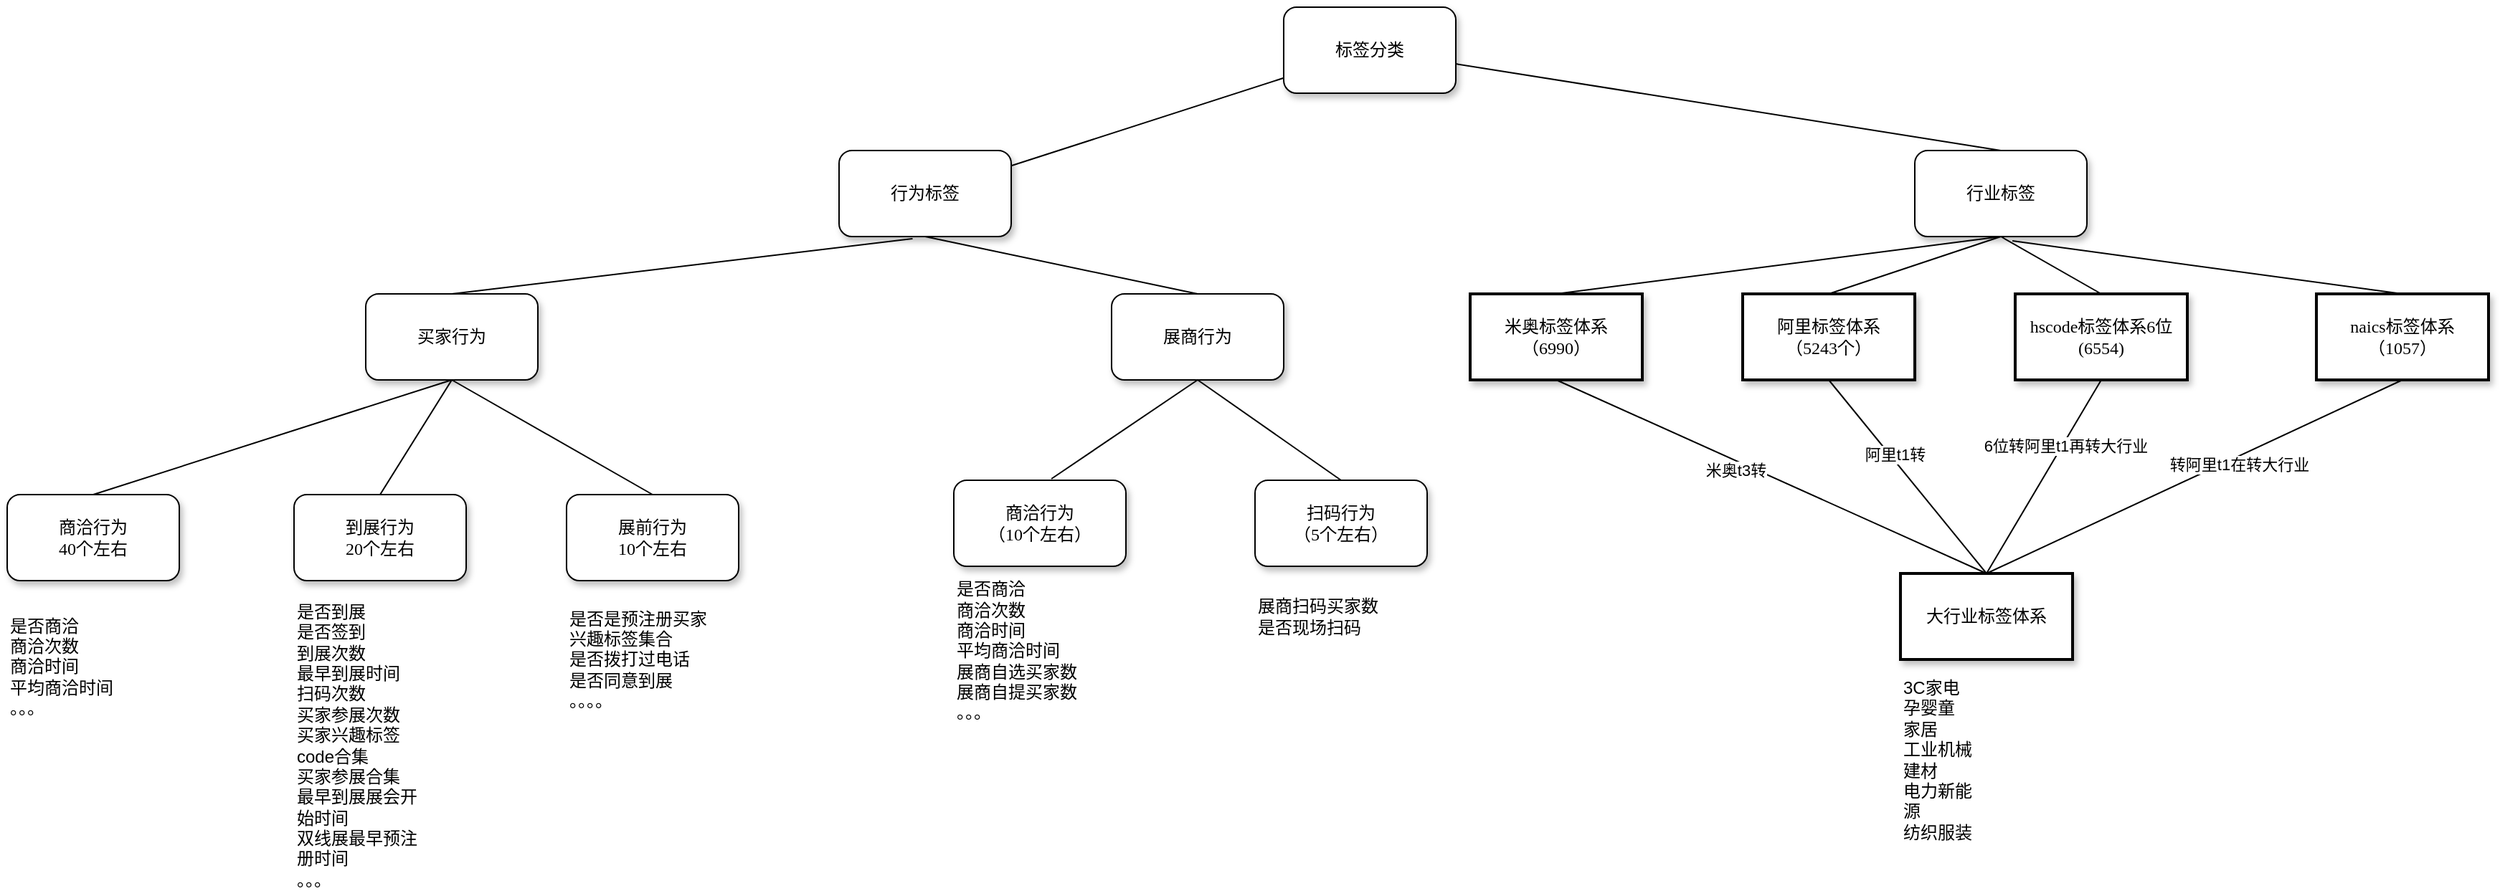 <mxfile version="21.5.0" type="github">
  <diagram name="Page-1" id="10a91c8b-09ff-31b1-d368-03940ed4cc9e">
    <mxGraphModel dx="3069" dy="1775" grid="1" gridSize="10" guides="1" tooltips="1" connect="1" arrows="1" fold="1" page="1" pageScale="1" pageWidth="1100" pageHeight="850" background="none" math="0" shadow="0">
      <root>
        <mxCell id="0" />
        <mxCell id="1" parent="0" />
        <mxCell id="62893188c0fa7362-1" value="标签分类" style="whiteSpace=wrap;html=1;rounded=1;shadow=1;labelBackgroundColor=none;strokeWidth=1;fontFamily=Verdana;fontSize=12;align=center;" parent="1" vertex="1">
          <mxGeometry x="680" y="-290" width="120" height="60" as="geometry" />
        </mxCell>
        <mxCell id="62893188c0fa7362-2" value="&lt;span&gt;行为标签&lt;/span&gt;" style="whiteSpace=wrap;html=1;rounded=1;shadow=1;labelBackgroundColor=none;strokeWidth=1;fontFamily=Verdana;fontSize=12;align=center;" parent="1" vertex="1">
          <mxGeometry x="370" y="-190" width="120" height="60" as="geometry" />
        </mxCell>
        <mxCell id="62893188c0fa7362-3" value="&lt;span&gt;行业标签&lt;/span&gt;" style="whiteSpace=wrap;html=1;rounded=1;shadow=1;labelBackgroundColor=none;strokeWidth=1;fontFamily=Verdana;fontSize=12;align=center;" parent="1" vertex="1">
          <mxGeometry x="1120" y="-190" width="120" height="60" as="geometry" />
        </mxCell>
        <mxCell id="62893188c0fa7362-5" value="" style="rounded=0;html=1;labelBackgroundColor=none;startArrow=none;startFill=0;startSize=5;endArrow=none;endFill=0;endSize=5;jettySize=auto;orthogonalLoop=1;strokeWidth=1;fontFamily=Verdana;fontSize=12" parent="1" source="62893188c0fa7362-1" target="62893188c0fa7362-2" edge="1">
          <mxGeometry x="-0.359" y="-11" relative="1" as="geometry">
            <mxPoint as="offset" />
          </mxGeometry>
        </mxCell>
        <mxCell id="62893188c0fa7362-8" value="&lt;span&gt;买家行为&lt;/span&gt;" style="whiteSpace=wrap;html=1;rounded=1;shadow=1;labelBackgroundColor=none;strokeWidth=1;fontFamily=Verdana;fontSize=12;align=center;" parent="1" vertex="1">
          <mxGeometry x="40" y="-90" width="120" height="60" as="geometry" />
        </mxCell>
        <mxCell id="62893188c0fa7362-9" value="&lt;span&gt;展商行为&lt;/span&gt;" style="whiteSpace=wrap;html=1;rounded=1;shadow=1;labelBackgroundColor=none;strokeWidth=1;fontFamily=Verdana;fontSize=12;align=center;" parent="1" vertex="1">
          <mxGeometry x="560" y="-90" width="120" height="60" as="geometry" />
        </mxCell>
        <mxCell id="62893188c0fa7362-10" value="&lt;span&gt;米奥标签&lt;/span&gt;体系&lt;br&gt;（6990）" style="whiteSpace=wrap;html=1;rounded=0;shadow=1;labelBackgroundColor=none;strokeWidth=2;fontFamily=Verdana;fontSize=12;align=center;" parent="1" vertex="1">
          <mxGeometry x="810" y="-90" width="120" height="60" as="geometry" />
        </mxCell>
        <mxCell id="62893188c0fa7362-11" value="&lt;span&gt;阿里标签&lt;/span&gt;体系&lt;br&gt;（5243个）" style="whiteSpace=wrap;html=1;rounded=0;shadow=1;labelBackgroundColor=none;strokeWidth=2;fontFamily=Verdana;fontSize=12;align=center;" parent="1" vertex="1">
          <mxGeometry x="1000" y="-90" width="120" height="60" as="geometry" />
        </mxCell>
        <mxCell id="62893188c0fa7362-12" value="&lt;span&gt;商洽行为&lt;br&gt;40个左右&lt;br&gt;&lt;/span&gt;" style="whiteSpace=wrap;html=1;rounded=1;shadow=1;labelBackgroundColor=none;strokeWidth=1;fontFamily=Verdana;fontSize=12;align=center;" parent="1" vertex="1">
          <mxGeometry x="-210" y="50" width="120" height="60" as="geometry" />
        </mxCell>
        <mxCell id="62893188c0fa7362-13" value="&lt;span&gt;到展行为&lt;br&gt;20个左右&lt;br&gt;&lt;/span&gt;" style="whiteSpace=wrap;html=1;rounded=1;shadow=1;labelBackgroundColor=none;strokeWidth=1;fontFamily=Verdana;fontSize=12;align=center;" parent="1" vertex="1">
          <mxGeometry x="-10" y="50" width="120" height="60" as="geometry" />
        </mxCell>
        <mxCell id="uT71Bbt4KiQEfUANzaNA-7" value="" style="endArrow=none;html=1;rounded=0;entryX=0.5;entryY=1;entryDx=0;entryDy=0;exitX=0.5;exitY=0;exitDx=0;exitDy=0;" edge="1" parent="1" source="62893188c0fa7362-12" target="62893188c0fa7362-8">
          <mxGeometry width="50" height="50" relative="1" as="geometry">
            <mxPoint x="120" y="400" as="sourcePoint" />
            <mxPoint x="170" y="350" as="targetPoint" />
          </mxGeometry>
        </mxCell>
        <mxCell id="uT71Bbt4KiQEfUANzaNA-13" value="" style="endArrow=none;html=1;rounded=0;exitX=0.5;exitY=0;exitDx=0;exitDy=0;" edge="1" parent="1" source="62893188c0fa7362-3" target="62893188c0fa7362-1">
          <mxGeometry width="50" height="50" relative="1" as="geometry">
            <mxPoint x="740" y="160" as="sourcePoint" />
            <mxPoint x="790" y="110" as="targetPoint" />
          </mxGeometry>
        </mxCell>
        <mxCell id="uT71Bbt4KiQEfUANzaNA-14" value="" style="endArrow=none;html=1;rounded=0;exitX=0.5;exitY=1;exitDx=0;exitDy=0;entryX=0.5;entryY=0;entryDx=0;entryDy=0;" edge="1" parent="1" source="62893188c0fa7362-3" target="62893188c0fa7362-10">
          <mxGeometry width="50" height="50" relative="1" as="geometry">
            <mxPoint x="1490" y="200" as="sourcePoint" />
            <mxPoint x="1320" y="133" as="targetPoint" />
            <Array as="points" />
          </mxGeometry>
        </mxCell>
        <mxCell id="uT71Bbt4KiQEfUANzaNA-15" value="" style="endArrow=none;html=1;rounded=0;exitX=0.5;exitY=0;exitDx=0;exitDy=0;entryX=0.5;entryY=1;entryDx=0;entryDy=0;" edge="1" parent="1" source="62893188c0fa7362-11" target="62893188c0fa7362-3">
          <mxGeometry width="50" height="50" relative="1" as="geometry">
            <mxPoint x="1540" y="260" as="sourcePoint" />
            <mxPoint x="1390" y="310" as="targetPoint" />
            <Array as="points" />
          </mxGeometry>
        </mxCell>
        <mxCell id="uT71Bbt4KiQEfUANzaNA-16" value="" style="endArrow=none;html=1;rounded=0;entryX=0.5;entryY=1;entryDx=0;entryDy=0;exitX=0.5;exitY=0;exitDx=0;exitDy=0;" edge="1" parent="1" source="62893188c0fa7362-9" target="62893188c0fa7362-2">
          <mxGeometry width="50" height="50" relative="1" as="geometry">
            <mxPoint x="410" y="290" as="sourcePoint" />
            <mxPoint x="460" y="240" as="targetPoint" />
          </mxGeometry>
        </mxCell>
        <mxCell id="uT71Bbt4KiQEfUANzaNA-18" value="&lt;span&gt;hscode标签&lt;/span&gt;体系6位&lt;br&gt;(6554)" style="whiteSpace=wrap;html=1;rounded=0;shadow=1;labelBackgroundColor=none;strokeWidth=2;fontFamily=Verdana;fontSize=12;align=center;" vertex="1" parent="1">
          <mxGeometry x="1190" y="-90" width="120" height="60" as="geometry" />
        </mxCell>
        <mxCell id="uT71Bbt4KiQEfUANzaNA-19" value="naics标签体系&lt;br&gt;（1057）" style="whiteSpace=wrap;html=1;rounded=0;shadow=1;labelBackgroundColor=none;strokeWidth=2;fontFamily=Verdana;fontSize=12;align=center;" vertex="1" parent="1">
          <mxGeometry x="1400" y="-90" width="120" height="60" as="geometry" />
        </mxCell>
        <mxCell id="uT71Bbt4KiQEfUANzaNA-20" value="" style="endArrow=none;html=1;rounded=0;exitX=0.5;exitY=0;exitDx=0;exitDy=0;entryX=0.5;entryY=1;entryDx=0;entryDy=0;" edge="1" parent="1" source="uT71Bbt4KiQEfUANzaNA-18" target="62893188c0fa7362-3">
          <mxGeometry width="50" height="50" relative="1" as="geometry">
            <mxPoint x="1540" y="300" as="sourcePoint" />
            <mxPoint x="1620" y="250" as="targetPoint" />
            <Array as="points" />
          </mxGeometry>
        </mxCell>
        <mxCell id="uT71Bbt4KiQEfUANzaNA-21" value="" style="endArrow=none;html=1;rounded=0;exitX=0.5;exitY=0;exitDx=0;exitDy=0;entryX=0.567;entryY=1.05;entryDx=0;entryDy=0;entryPerimeter=0;" edge="1" parent="1" source="uT71Bbt4KiQEfUANzaNA-19" target="62893188c0fa7362-3">
          <mxGeometry width="50" height="50" relative="1" as="geometry">
            <mxPoint x="1700" y="300" as="sourcePoint" />
            <mxPoint x="1620" y="250" as="targetPoint" />
            <Array as="points" />
          </mxGeometry>
        </mxCell>
        <mxCell id="uT71Bbt4KiQEfUANzaNA-24" value="展前行为&lt;br&gt;10个左右" style="whiteSpace=wrap;html=1;rounded=1;shadow=1;labelBackgroundColor=none;strokeWidth=1;fontFamily=Verdana;fontSize=12;align=center;" vertex="1" parent="1">
          <mxGeometry x="180" y="50" width="120" height="60" as="geometry" />
        </mxCell>
        <mxCell id="uT71Bbt4KiQEfUANzaNA-27" value="" style="endArrow=none;html=1;rounded=0;exitX=0.5;exitY=0;exitDx=0;exitDy=0;entryX=0.5;entryY=1;entryDx=0;entryDy=0;" edge="1" parent="1" source="uT71Bbt4KiQEfUANzaNA-24" target="62893188c0fa7362-8">
          <mxGeometry width="50" height="50" relative="1" as="geometry">
            <mxPoint x="90" y="415" as="sourcePoint" />
            <mxPoint x="10" y="350" as="targetPoint" />
          </mxGeometry>
        </mxCell>
        <mxCell id="uT71Bbt4KiQEfUANzaNA-28" value="&lt;span&gt;商洽行为&lt;br&gt;（10个左右）&lt;/span&gt;" style="whiteSpace=wrap;html=1;rounded=1;shadow=1;labelBackgroundColor=none;strokeWidth=1;fontFamily=Verdana;fontSize=12;align=center;" vertex="1" parent="1">
          <mxGeometry x="450" y="40" width="120" height="60" as="geometry" />
        </mxCell>
        <mxCell id="uT71Bbt4KiQEfUANzaNA-29" value="&lt;span&gt;扫码行为&lt;br&gt;（5个左右）&lt;/span&gt;" style="whiteSpace=wrap;html=1;rounded=1;shadow=1;labelBackgroundColor=none;strokeWidth=1;fontFamily=Verdana;fontSize=12;align=center;" vertex="1" parent="1">
          <mxGeometry x="660" y="40" width="120" height="60" as="geometry" />
        </mxCell>
        <mxCell id="uT71Bbt4KiQEfUANzaNA-42" value="" style="endArrow=none;html=1;rounded=0;entryX=0.5;entryY=1;entryDx=0;entryDy=0;exitX=0.567;exitY=-0.017;exitDx=0;exitDy=0;exitPerimeter=0;" edge="1" parent="1" source="uT71Bbt4KiQEfUANzaNA-28" target="62893188c0fa7362-9">
          <mxGeometry width="50" height="50" relative="1" as="geometry">
            <mxPoint x="530" y="433" as="sourcePoint" />
            <mxPoint x="540" y="500" as="targetPoint" />
          </mxGeometry>
        </mxCell>
        <mxCell id="uT71Bbt4KiQEfUANzaNA-44" value="" style="endArrow=none;html=1;rounded=0;exitX=0.5;exitY=0;exitDx=0;exitDy=0;entryX=0.5;entryY=1;entryDx=0;entryDy=0;" edge="1" parent="1" source="uT71Bbt4KiQEfUANzaNA-29" target="62893188c0fa7362-9">
          <mxGeometry width="50" height="50" relative="1" as="geometry">
            <mxPoint x="549" y="443" as="sourcePoint" />
            <mxPoint x="750" y="390" as="targetPoint" />
          </mxGeometry>
        </mxCell>
        <mxCell id="uT71Bbt4KiQEfUANzaNA-69" value="" style="endArrow=none;html=1;rounded=0;entryX=0.427;entryY=1.025;entryDx=0;entryDy=0;exitX=0.5;exitY=0;exitDx=0;exitDy=0;entryPerimeter=0;" edge="1" parent="1" source="62893188c0fa7362-8" target="62893188c0fa7362-2">
          <mxGeometry width="50" height="50" relative="1" as="geometry">
            <mxPoint x="-570" y="415" as="sourcePoint" />
            <mxPoint x="-230" y="340" as="targetPoint" />
          </mxGeometry>
        </mxCell>
        <mxCell id="uT71Bbt4KiQEfUANzaNA-70" value="" style="endArrow=none;html=1;rounded=0;exitX=0.5;exitY=0;exitDx=0;exitDy=0;entryX=0.5;entryY=1;entryDx=0;entryDy=0;" edge="1" parent="1" source="62893188c0fa7362-13" target="62893188c0fa7362-8">
          <mxGeometry width="50" height="50" relative="1" as="geometry">
            <mxPoint x="-570" y="415" as="sourcePoint" />
            <mxPoint x="360" y="-20" as="targetPoint" />
          </mxGeometry>
        </mxCell>
        <mxCell id="uT71Bbt4KiQEfUANzaNA-77" value="是否商洽&lt;br&gt;商洽次数&lt;br&gt;商洽时间&lt;br&gt;平均商洽时间&lt;br&gt;。。。" style="text;html=1;strokeColor=none;fillColor=none;align=left;verticalAlign=middle;whiteSpace=wrap;rounded=0;" vertex="1" parent="1">
          <mxGeometry x="-210" y="160" width="80" height="20" as="geometry" />
        </mxCell>
        <mxCell id="uT71Bbt4KiQEfUANzaNA-78" value="是否到展&lt;br&gt;是否签到&lt;br&gt;到展次数&lt;br&gt;最早到展时间&lt;br&gt;扫码次数&lt;br&gt;&lt;div&gt;买家参展次数&lt;/div&gt;&lt;div&gt;买家兴趣标签code合集&lt;/div&gt;&lt;div&gt;买家参展合集&lt;/div&gt;&lt;div&gt;最早到展展会开始时间&lt;/div&gt;&lt;div&gt;双线展最早预注册时间&lt;/div&gt;。。。" style="text;html=1;strokeColor=none;fillColor=none;align=left;verticalAlign=middle;whiteSpace=wrap;rounded=0;" vertex="1" parent="1">
          <mxGeometry x="-10" y="209.5" width="90" height="31" as="geometry" />
        </mxCell>
        <mxCell id="uT71Bbt4KiQEfUANzaNA-82" value="是否是预注册买家&lt;br&gt;兴趣标签集合&lt;br&gt;是否拨打过电话&lt;br&gt;是否同意到展&lt;br&gt;。。。。" style="text;html=1;align=left;verticalAlign=middle;resizable=0;points=[];autosize=1;strokeColor=none;fillColor=none;" vertex="1" parent="1">
          <mxGeometry x="180" y="119.5" width="120" height="90" as="geometry" />
        </mxCell>
        <mxCell id="uT71Bbt4KiQEfUANzaNA-83" value="是否商洽&lt;br&gt;商洽次数&lt;br&gt;商洽时间&lt;br&gt;平均商洽时间&lt;br&gt;展商自选买家数&lt;br&gt;展商自提买家数&lt;br&gt;。。。" style="text;html=1;strokeColor=none;fillColor=none;align=left;verticalAlign=middle;whiteSpace=wrap;rounded=0;" vertex="1" parent="1">
          <mxGeometry x="450" y="149" width="110" height="20" as="geometry" />
        </mxCell>
        <mxCell id="uT71Bbt4KiQEfUANzaNA-84" value="展商扫码买家数&lt;br&gt;是否现场扫码&lt;br&gt;" style="text;html=1;strokeColor=none;fillColor=none;align=left;verticalAlign=middle;whiteSpace=wrap;rounded=0;" vertex="1" parent="1">
          <mxGeometry x="660" y="119.5" width="90" height="31" as="geometry" />
        </mxCell>
        <mxCell id="uT71Bbt4KiQEfUANzaNA-85" value="大行业标签体系" style="whiteSpace=wrap;html=1;rounded=0;shadow=1;labelBackgroundColor=none;strokeWidth=2;fontFamily=Verdana;fontSize=12;align=center;" vertex="1" parent="1">
          <mxGeometry x="1110" y="105" width="120" height="60" as="geometry" />
        </mxCell>
        <mxCell id="uT71Bbt4KiQEfUANzaNA-99" value="" style="endArrow=none;html=1;rounded=0;exitX=0.5;exitY=1;exitDx=0;exitDy=0;entryX=0.5;entryY=0;entryDx=0;entryDy=0;" edge="1" parent="1" source="62893188c0fa7362-10" target="uT71Bbt4KiQEfUANzaNA-85">
          <mxGeometry width="50" height="50" relative="1" as="geometry">
            <mxPoint x="930" y="60" as="sourcePoint" />
            <mxPoint x="1050" y="20" as="targetPoint" />
            <Array as="points" />
          </mxGeometry>
        </mxCell>
        <mxCell id="uT71Bbt4KiQEfUANzaNA-106" value="米奥t3转" style="edgeLabel;html=1;align=center;verticalAlign=middle;resizable=0;points=[];" vertex="1" connectable="0" parent="uT71Bbt4KiQEfUANzaNA-99">
          <mxGeometry x="-0.155" y="-5" relative="1" as="geometry">
            <mxPoint y="1" as="offset" />
          </mxGeometry>
        </mxCell>
        <mxCell id="uT71Bbt4KiQEfUANzaNA-101" value="" style="endArrow=none;html=1;rounded=0;exitX=0.5;exitY=0;exitDx=0;exitDy=0;entryX=0.5;entryY=1;entryDx=0;entryDy=0;" edge="1" parent="1" source="uT71Bbt4KiQEfUANzaNA-85" target="uT71Bbt4KiQEfUANzaNA-18">
          <mxGeometry width="50" height="50" relative="1" as="geometry">
            <mxPoint x="890" y="-10" as="sourcePoint" />
            <mxPoint x="1200" y="109" as="targetPoint" />
            <Array as="points" />
          </mxGeometry>
        </mxCell>
        <mxCell id="uT71Bbt4KiQEfUANzaNA-107" value="6位转阿里t1再转大行业" style="edgeLabel;html=1;align=center;verticalAlign=middle;resizable=0;points=[];" vertex="1" connectable="0" parent="uT71Bbt4KiQEfUANzaNA-101">
          <mxGeometry x="0.341" y="-2" relative="1" as="geometry">
            <mxPoint as="offset" />
          </mxGeometry>
        </mxCell>
        <mxCell id="uT71Bbt4KiQEfUANzaNA-102" value="" style="endArrow=none;html=1;rounded=0;exitX=0.5;exitY=0;exitDx=0;exitDy=0;entryX=0.5;entryY=1;entryDx=0;entryDy=0;" edge="1" parent="1" source="uT71Bbt4KiQEfUANzaNA-85" target="uT71Bbt4KiQEfUANzaNA-19">
          <mxGeometry width="50" height="50" relative="1" as="geometry">
            <mxPoint x="900" as="sourcePoint" />
            <mxPoint x="1210" y="119" as="targetPoint" />
            <Array as="points" />
          </mxGeometry>
        </mxCell>
        <mxCell id="uT71Bbt4KiQEfUANzaNA-108" value="转阿里t1在转大行业" style="edgeLabel;html=1;align=center;verticalAlign=middle;resizable=0;points=[];" vertex="1" connectable="0" parent="uT71Bbt4KiQEfUANzaNA-102">
          <mxGeometry x="0.201" y="-5" relative="1" as="geometry">
            <mxPoint as="offset" />
          </mxGeometry>
        </mxCell>
        <mxCell id="uT71Bbt4KiQEfUANzaNA-104" value="" style="endArrow=none;html=1;rounded=0;exitX=0.5;exitY=1;exitDx=0;exitDy=0;entryX=0.5;entryY=0;entryDx=0;entryDy=0;" edge="1" parent="1" source="62893188c0fa7362-11" target="uT71Bbt4KiQEfUANzaNA-85">
          <mxGeometry width="50" height="50" relative="1" as="geometry">
            <mxPoint x="880" y="-20" as="sourcePoint" />
            <mxPoint x="1200" y="110" as="targetPoint" />
            <Array as="points" />
          </mxGeometry>
        </mxCell>
        <mxCell id="uT71Bbt4KiQEfUANzaNA-105" value="阿里t1转" style="edgeLabel;html=1;align=center;verticalAlign=middle;resizable=0;points=[];" vertex="1" connectable="0" parent="uT71Bbt4KiQEfUANzaNA-104">
          <mxGeometry x="-0.206" y="3" relative="1" as="geometry">
            <mxPoint as="offset" />
          </mxGeometry>
        </mxCell>
        <mxCell id="uT71Bbt4KiQEfUANzaNA-110" value="&lt;div&gt;3C家电&lt;/div&gt;&lt;div&gt;孕婴童&lt;/div&gt;&lt;div&gt;家居&lt;/div&gt;&lt;div&gt;工业机械&lt;/div&gt;&lt;div&gt;建材&lt;/div&gt;&lt;div&gt;电力新能源&lt;/div&gt;&lt;div&gt;纺织服装&lt;/div&gt;" style="text;html=1;strokeColor=none;fillColor=none;align=left;verticalAlign=middle;whiteSpace=wrap;rounded=0;" vertex="1" parent="1">
          <mxGeometry x="1110" y="220" width="60" height="30" as="geometry" />
        </mxCell>
      </root>
    </mxGraphModel>
  </diagram>
</mxfile>
